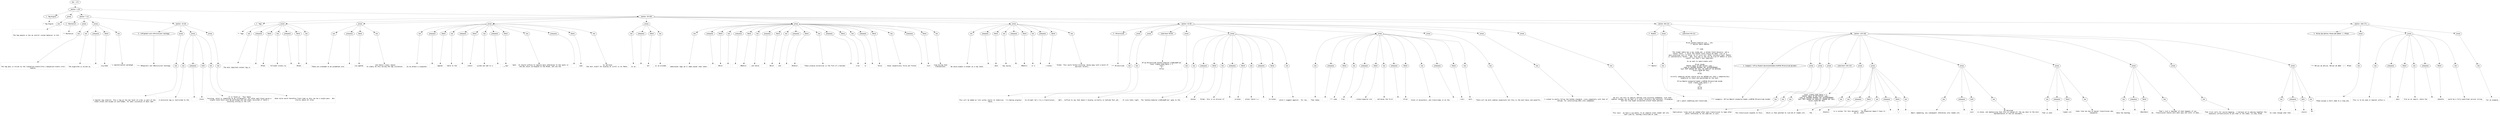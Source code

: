 digraph lpegNode {

node [fontname=Helvetica]
edge [style=dashed]

doc_0 [label="doc - 173"]


doc_0 -> { section_1}
{rank=same; section_1}

section_1 [label="section: 1-28"]


// END RANK doc_0

section_1 -> { header_2 prose_3 section_4 section_5}
{rank=same; header_2 prose_3 section_4 section_5}

header_2 [label="1 : Tag Engine"]

prose_3 [label="prose"]

section_4 [label="section: 7-14"]

section_5 [label="section: 29-165"]


// END RANK section_1

header_2 -> leaf_6
leaf_6  [color=Gray,shape=rectangle,fontname=Inconsolata,label="* Tag Engine"]
// END RANK header_2

prose_3 -> { raw_7}
{rank=same; raw_7}

raw_7 [label="raw"]


// END RANK prose_3

raw_7 -> leaf_8
leaf_8  [color=Gray,shape=rectangle,fontname=Inconsolata,label="


The tag engine is how we control custom behavior in Orb.

"]
// END RANK raw_7

section_4 -> { header_9 prose_10 prose_11 section_12}
{rank=same; header_9 prose_10 prose_11 section_12}

header_9 [label="2 : Mechanism"]

prose_10 [label="prose"]

prose_11 [label="prose"]

section_12 [label="section: 15-28"]


// END RANK section_4

header_9 -> leaf_13
leaf_13  [color=Gray,shape=rectangle,fontname=Inconsolata,label="** Mechanism"]
// END RANK header_9

prose_10 -> { raw_14}
{rank=same; raw_14}

raw_14 [label="raw"]


// END RANK prose_10

raw_14 -> leaf_15
leaf_15  [color=Gray,shape=rectangle,fontname=Inconsolata,label="

The tag pass is driven by the [[espalier/stator][hts://@espalier/stator.orb]]
module.
"]
// END RANK raw_14

prose_11 -> { raw_16 prespace_17 literal_18 raw_19}
{rank=same; raw_16 prespace_17 literal_18 raw_19}

raw_16 [label="raw"]

prespace_17 [label="prespace"]

literal_18 [label="literal"]

raw_19 [label="raw"]


// END RANK prose_11

raw_16 -> leaf_20
leaf_20  [color=Gray,shape=rectangle,fontname=Inconsolata,label="
The algorithm is driven by"]
// END RANK raw_16

prespace_17 -> leaf_21
leaf_21  [color=Gray,shape=rectangle,fontname=Inconsolata,label=" "]
// END RANK prespace_17

literal_18 -> leaf_22
leaf_22  [color=Gray,shape=rectangle,fontname=Inconsolata,label="org-mode"]
// END RANK literal_18

raw_19 -> leaf_23
leaf_23  [color=Gray,shape=rectangle,fontname=Inconsolata,label="'s capitalization paradigm.

"]
// END RANK raw_19

section_12 -> { header_24 prose_25 prose_26 prose_27}
{rank=same; header_24 prose_25 prose_26 prose_27}

header_24 [label="3 : =#Capital= and =#miniscule= hashtags"]

prose_25 [label="prose"]

prose_26 [label="prose"]

prose_27 [label="prose"]


// END RANK section_12

header_24 -> leaf_28
leaf_28  [color=Gray,shape=rectangle,fontname=Inconsolata,label="*** =#Capital= and =#miniscule= hashtags"]
// END RANK header_24

prose_25 -> { raw_29}
{rank=same; raw_29}

raw_29 [label="raw"]


// END RANK prose_25

raw_29 -> leaf_30
leaf_30  [color=Gray,shape=rectangle,fontname=Inconsolata,label="

A Capital tag inherits. Thus a tag at the top level of a Doc is part of the
state unless and except as overridden, for each visitation of each leaf.
"]
// END RANK raw_29

prose_26 -> { raw_31 prespace_32 bold_33 raw_34}
{rank=same; raw_31 prespace_32 bold_33 raw_34}

raw_31 [label="raw"]

prespace_32 [label="prespace"]

bold_33 [label="bold"]

raw_34 [label="raw"]


// END RANK prose_26

raw_31 -> leaf_35
leaf_35  [color=Gray,shape=rectangle,fontname=Inconsolata,label="
A miniscule tag is restricted to the"]
// END RANK raw_31

prespace_32 -> leaf_36
leaf_36  [color=Gray,shape=rectangle,fontname=Inconsolata,label=" "]
// END RANK prespace_32

bold_33 -> leaf_37
leaf_37  [color=Gray,shape=rectangle,fontname=Inconsolata,label="block"]
// END RANK bold_33

raw_34 -> leaf_38
leaf_38  [color=Gray,shape=rectangle,fontname=Inconsolata,label=" it is found in.  This means
hoisting, which is something we do infrequently, but after each block parse a
single-round hoist must be performed and the state revisited if there's
anything sitting in the lift.
"]
// END RANK raw_34

prose_27 -> { raw_39}
{rank=same; raw_39}

raw_39 [label="raw"]


// END RANK prose_27

raw_39 -> leaf_40
leaf_40  [color=Gray,shape=rectangle,fontname=Inconsolata,label="
Good style would therefore front-load so this can be a single pass.  But
clarity above all else.

"]
// END RANK raw_39

section_5 -> { header_41 prose_42 prose_43 prose_44 prose_45 prose_46 prose_47 section_48 section_49 section_50}
{rank=same; header_41 prose_42 prose_43 prose_44 prose_45 prose_46 prose_47 section_48 section_49 section_50}

header_41 [label="2 : Tags"]

prose_42 [label="prose"]

prose_43 [label="prose"]

prose_44 [label="prose"]

prose_45 [label="prose"]

prose_46 [label="prose"]

prose_47 [label="prose"]

section_48 [label="section: 52-85"]

section_49 [label="section: 86-124"]

section_50 [label="section: 166-173"]


// END RANK section_5

header_41 -> leaf_51
leaf_51  [color=Gray,shape=rectangle,fontname=Inconsolata,label="** Tags"]
// END RANK header_41

prose_42 -> { raw_52 prespace_53 literal_54 raw_55 prespace_56 literal_57 raw_58}
{rank=same; raw_52 prespace_53 literal_54 raw_55 prespace_56 literal_57 raw_58}

raw_52 [label="raw"]

prespace_53 [label="prespace"]

literal_54 [label="literal"]

raw_55 [label="raw"]

prespace_56 [label="prespace"]

literal_57 [label="literal"]

raw_58 [label="raw"]


// END RANK prose_42

raw_52 -> leaf_59
leaf_59  [color=Gray,shape=rectangle,fontname=Inconsolata,label="

The most important extant tag is"]
// END RANK raw_52

prespace_53 -> leaf_60
leaf_60  [color=Gray,shape=rectangle,fontname=Inconsolata,label=" "]
// END RANK prespace_53

literal_54 -> leaf_61
leaf_61  [color=Gray,shape=rectangle,fontname=Inconsolata,label="#Todo"]
// END RANK literal_54

raw_55 -> leaf_62
leaf_62  [color=Gray,shape=rectangle,fontname=Inconsolata,label=", followed closely by"]
// END RANK raw_55

prespace_56 -> leaf_63
leaf_63  [color=Gray,shape=rectangle,fontname=Inconsolata,label=" "]
// END RANK prespace_56

literal_57 -> leaf_64
leaf_64  [color=Gray,shape=rectangle,fontname=Inconsolata,label="#todo"]
// END RANK literal_57

raw_58 -> leaf_65
leaf_65  [color=Gray,shape=rectangle,fontname=Inconsolata,label=".
"]
// END RANK raw_58

prose_43 -> { raw_66 prespace_67 literal_68 raw_69}
{rank=same; raw_66 prespace_67 literal_68 raw_69}

raw_66 [label="raw"]

prespace_67 [label="prespace"]

literal_68 [label="literal"]

raw_69 [label="raw"]


// END RANK prose_43

raw_66 -> leaf_70
leaf_70  [color=Gray,shape=rectangle,fontname=Inconsolata,label="
These are intended to be assembled into"]
// END RANK raw_66

prespace_67 -> leaf_71
leaf_71  [color=Gray,shape=rectangle,fontname=Inconsolata,label=" "]
// END RANK prespace_67

literal_68 -> leaf_72
leaf_72  [color=Gray,shape=rectangle,fontname=Inconsolata,label="org agenda"]
// END RANK literal_68

raw_69 -> leaf_73
leaf_73  [color=Gray,shape=rectangle,fontname=Inconsolata,label=" and there's every reason
to simply do this during the tag visitation.
"]
// END RANK raw_69

prose_44 -> { raw_74 prespace_75 literal_76 raw_77 prespace_78 literal_79 raw_80 prespace_81 literal_82 raw_83 prespace_84 literal_85 raw_86}
{rank=same; raw_74 prespace_75 literal_76 raw_77 prespace_78 literal_79 raw_80 prespace_81 literal_82 raw_83 prespace_84 literal_85 raw_86}

raw_74 [label="raw"]

prespace_75 [label="prespace"]

literal_76 [label="literal"]

raw_77 [label="raw"]

prespace_78 [label="prespace"]

literal_79 [label="literal"]

raw_80 [label="raw"]

prespace_81 [label="prespace"]

literal_82 [label="literal"]

raw_83 [label="raw"]

prespace_84 [label="prespace"]

literal_85 [label="literal"]

raw_86 [label="raw"]


// END RANK prose_44

raw_74 -> leaf_87
leaf_87  [color=Gray,shape=rectangle,fontname=Inconsolata,label="
So we attach a singleton"]
// END RANK raw_74

prespace_75 -> leaf_88
leaf_88  [color=Gray,shape=rectangle,fontname=Inconsolata,label=" "]
// END RANK prespace_75

literal_76 -> leaf_89
leaf_89  [color=Gray,shape=rectangle,fontname=Inconsolata,label="Agenda"]
// END RANK literal_76

raw_77 -> leaf_90
leaf_90  [color=Gray,shape=rectangle,fontname=Inconsolata,label=" table to the"]
// END RANK raw_77

prespace_78 -> leaf_91
leaf_91  [color=Gray,shape=rectangle,fontname=Inconsolata,label=" "]
// END RANK prespace_78

literal_79 -> leaf_92
leaf_92  [color=Gray,shape=rectangle,fontname=Inconsolata,label="stator"]
// END RANK literal_79

raw_80 -> leaf_93
leaf_93  [color=Gray,shape=rectangle,fontname=Inconsolata,label=" system and add to a"]
// END RANK raw_80

prespace_81 -> leaf_94
leaf_94  [color=Gray,shape=rectangle,fontname=Inconsolata,label=""]
// END RANK prespace_81

literal_82 -> leaf_95
leaf_95  [color=Gray,shape=rectangle,fontname=Inconsolata,label="__repr"]
// END RANK literal_82

raw_83 -> leaf_96
leaf_96  [color=Gray,shape=rectangle,fontname=Inconsolata,label=" bank.  It should suffice to capture back references to the spots in
the Doc which correspond to the #Todo, and use the"]
// END RANK raw_83

prespace_84 -> leaf_97
leaf_97  [color=Gray,shape=rectangle,fontname=Inconsolata,label=" "]
// END RANK prespace_84

literal_85 -> leaf_98
leaf_98  [color=Gray,shape=rectangle,fontname=Inconsolata,label="span"]
// END RANK literal_85

raw_86 -> leaf_99
leaf_99  [color=Gray,shape=rectangle,fontname=Inconsolata,label=" to retrieve
the text itself for display en scroll or en femto.
"]
// END RANK raw_86

prose_45 -> { raw_100 prespace_101 literal_102 raw_103}
{rank=same; raw_100 prespace_101 literal_102 raw_103}

raw_100 [label="raw"]

prespace_101 [label="prespace"]

literal_102 [label="literal"]

raw_103 [label="raw"]


// END RANK prose_45

raw_100 -> leaf_104
leaf_104  [color=Gray,shape=rectangle,fontname=Inconsolata,label="
Or en"]
// END RANK raw_100

prespace_101 -> leaf_105
leaf_105  [color=Gray,shape=rectangle,fontname=Inconsolata,label=" "]
// END RANK prespace_101

literal_102 -> leaf_106
leaf_106  [color=Gray,shape=rectangle,fontname=Inconsolata,label="ent"]
// END RANK literal_102

raw_103 -> leaf_107
leaf_107  [color=Gray,shape=rectangle,fontname=Inconsolata,label=", as we proceed.
"]
// END RANK raw_103

prose_46 -> { raw_108 prespace_109 literal_110 raw_111 prespace_112 literal_113 raw_114 prespace_115 literal_116 raw_117 prespace_118 literal_119 raw_120 prespace_121 literal_122 raw_123 prespace_124 literal_125 raw_126 prespace_127 literal_128 raw_129}
{rank=same; raw_108 prespace_109 literal_110 raw_111 prespace_112 literal_113 raw_114 prespace_115 literal_116 raw_117 prespace_118 literal_119 raw_120 prespace_121 literal_122 raw_123 prespace_124 literal_125 raw_126 prespace_127 literal_128 raw_129}

raw_108 [label="raw"]

prespace_109 [label="prespace"]

literal_110 [label="literal"]

raw_111 [label="raw"]

prespace_112 [label="prespace"]

literal_113 [label="literal"]

raw_114 [label="raw"]

prespace_115 [label="prespace"]

literal_116 [label="literal"]

raw_117 [label="raw"]

prespace_118 [label="prespace"]

literal_119 [label="literal"]

raw_120 [label="raw"]

prespace_121 [label="prespace"]

literal_122 [label="literal"]

raw_123 [label="raw"]

prespace_124 [label="prespace"]

literal_125 [label="literal"]

raw_126 [label="raw"]

prespace_127 [label="prespace"]

literal_128 [label="literal"]

raw_129 [label="raw"]


// END RANK prose_46

raw_108 -> leaf_130
leaf_130  [color=Gray,shape=rectangle,fontname=Inconsolata,label="
Additional tags we'll need sooner than later:"]
// END RANK raw_108

prespace_109 -> leaf_131
leaf_131  [color=Gray,shape=rectangle,fontname=Inconsolata,label=" "]
// END RANK prespace_109

literal_110 -> leaf_132
leaf_132  [color=Gray,shape=rectangle,fontname=Inconsolata,label="#Knit"]
// END RANK literal_110

raw_111 -> leaf_133
leaf_133  [color=Gray,shape=rectangle,fontname=Inconsolata,label=","]
// END RANK raw_111

prespace_112 -> leaf_134
leaf_134  [color=Gray,shape=rectangle,fontname=Inconsolata,label=" "]
// END RANK prespace_112

literal_113 -> leaf_135
leaf_135  [color=Gray,shape=rectangle,fontname=Inconsolata,label="#NoKnit"]
// END RANK literal_113

raw_114 -> leaf_136
leaf_136  [color=Gray,shape=rectangle,fontname=Inconsolata,label=", and hence"]
// END RANK raw_114

prespace_115 -> leaf_137
leaf_137  [color=Gray,shape=rectangle,fontname=Inconsolata,label=""]
// END RANK prespace_115

literal_116 -> leaf_138
leaf_138  [color=Gray,shape=rectangle,fontname=Inconsolata,label="#knit"]
// END RANK literal_116

raw_117 -> leaf_139
leaf_139  [color=Gray,shape=rectangle,fontname=Inconsolata,label=" and"]
// END RANK raw_117

prespace_118 -> leaf_140
leaf_140  [color=Gray,shape=rectangle,fontname=Inconsolata,label=" "]
// END RANK prespace_118

literal_119 -> leaf_141
leaf_141  [color=Gray,shape=rectangle,fontname=Inconsolata,label="#noKnit"]
// END RANK literal_119

raw_120 -> leaf_142
leaf_142  [color=Gray,shape=rectangle,fontname=Inconsolata,label=".   These produce directives in the form of a boolean"]
// END RANK raw_120

prespace_121 -> leaf_143
leaf_143  [color=Gray,shape=rectangle,fontname=Inconsolata,label=""]
// END RANK prespace_121

literal_122 -> leaf_144
leaf_144  [color=Gray,shape=rectangle,fontname=Inconsolata,label="true"]
// END RANK literal_122

raw_123 -> leaf_145
leaf_145  [color=Gray,shape=rectangle,fontname=Inconsolata,label=" or"]
// END RANK raw_123

prespace_124 -> leaf_146
leaf_146  [color=Gray,shape=rectangle,fontname=Inconsolata,label=" "]
// END RANK prespace_124

literal_125 -> leaf_147
leaf_147  [color=Gray,shape=rectangle,fontname=Inconsolata,label="false"]
// END RANK literal_125

raw_126 -> leaf_148
leaf_148  [color=Gray,shape=rectangle,fontname=Inconsolata,label=", these respectively force and forbid"]
// END RANK raw_126

prespace_127 -> leaf_149
leaf_149  [color=Gray,shape=rectangle,fontname=Inconsolata,label=" "]
// END RANK prespace_127

literal_128 -> leaf_150
leaf_150  [color=Gray,shape=rectangle,fontname=Inconsolata,label="knit"]
// END RANK literal_128

raw_129 -> leaf_151
leaf_151  [color=Gray,shape=rectangle,fontname=Inconsolata,label="ting during that
transduction.
"]
// END RANK raw_129

prose_47 -> { raw_152 prespace_153 literal_154 raw_155 prespace_156 literal_157 raw_158 prespace_159 literal_160 raw_161}
{rank=same; raw_152 prespace_153 literal_154 raw_155 prespace_156 literal_157 raw_158 prespace_159 literal_160 raw_161}

raw_152 [label="raw"]

prespace_153 [label="prespace"]

literal_154 [label="literal"]

raw_155 [label="raw"]

prespace_156 [label="prespace"]

literal_157 [label="literal"]

raw_158 [label="raw"]

prespace_159 [label="prespace"]

literal_160 [label="literal"]

raw_161 [label="raw"]


// END RANK prose_47

raw_152 -> leaf_162
leaf_162  [color=Gray,shape=rectangle,fontname=Inconsolata,label="
We would expect a drawer as a top level"]
// END RANK raw_152

prespace_153 -> leaf_163
leaf_163  [color=Gray,shape=rectangle,fontname=Inconsolata,label=" "]
// END RANK prespace_153

literal_154 -> leaf_164
leaf_164  [color=Gray,shape=rectangle,fontname=Inconsolata,label=".deck"]
// END RANK literal_154

raw_155 -> leaf_165
leaf_165  [color=Gray,shape=rectangle,fontname=Inconsolata,label=" tag saying"]
// END RANK raw_155

prespace_156 -> leaf_166
leaf_166  [color=Gray,shape=rectangle,fontname=Inconsolata,label=" "]
// END RANK prespace_156

literal_157 -> leaf_167
leaf_167  [color=Gray,shape=rectangle,fontname=Inconsolata,label="#NoKnit"]
// END RANK literal_157

raw_158 -> leaf_168
leaf_168  [color=Gray,shape=rectangle,fontname=Inconsolata,label=" in a"]
// END RANK raw_158

prespace_159 -> leaf_169
leaf_169  [color=Gray,shape=rectangle,fontname=Inconsolata,label=""]
// END RANK prespace_159

literal_160 -> leaf_170
leaf_170  [color=Gray,shape=rectangle,fontname=Inconsolata,label="~/notes/"]
// END RANK literal_160

raw_161 -> leaf_171
leaf_171  [color=Gray,shape=rectangle,fontname=Inconsolata,label=" folder. This would forbid knitting, doing away with a bunch of
spurious sorcery.
"]
// END RANK raw_161

section_48 -> { header_172 prose_173 prose_174 codeblock_175 prose_176 prose_177 prose_178 prose_179 prose_180 prose_181}
{rank=same; header_172 prose_173 prose_174 codeblock_175 prose_176 prose_177 prose_178 prose_179 prose_180 prose_181}

header_172 [label="3 : #transclude"]

prose_173 [label="prose"]

prose_174 [label="prose"]

codeblock_175 [label="code block 59-65"]

prose_176 [label="prose"]

prose_177 [label="prose"]

prose_178 [label="prose"]

prose_179 [label="prose"]

prose_180 [label="prose"]

prose_181 [label="prose"]


// END RANK section_48

header_172 -> leaf_182
leaf_182  [color=Gray,shape=rectangle,fontname=Inconsolata,label="*** #transclude"]
// END RANK header_172

prose_173 -> { raw_183}
{rank=same; raw_183}

raw_183 [label="raw"]


// END RANK prose_173

raw_183 -> leaf_184
leaf_184  [color=Gray,shape=rectangle,fontname=Inconsolata,label="

This will be added as link syntax starts to stabilize.  I'm making progress
there.
"]
// END RANK raw_183

prose_174 -> { raw_185}
{rank=same; raw_185}

raw_185 [label="raw"]


// END RANK prose_174

raw_185 -> leaf_186
leaf_186  [color=Gray,shape=rectangle,fontname=Inconsolata,label="
So alright let's try a transclusion:
"]
// END RANK raw_185

codeblock_175 -> leaf_187
leaf_187  [color=Gray,shape=rectangle,fontname=Inconsolata,label="#!lua #transclude @notes/compiler.orb#code#!sql
local create_code_table = [[
<<@>>
]]
#/lua"]
// END RANK codeblock_175

prose_176 -> { raw_188}
{rank=same; raw_188}

raw_188 [label="raw"]


// END RANK prose_176

raw_188 -> leaf_189
leaf_189  [color=Gray,shape=rectangle,fontname=Inconsolata,label="
Well.  Suffice to say that doesn't display correctly in Sublime Text yet.
"]
// END RANK raw_188

prose_177 -> { raw_190 prespace_191 literal_192 raw_193 prespace_194 literal_195 raw_196 prespace_197 literal_198 raw_199}
{rank=same; raw_190 prespace_191 literal_192 raw_193 prespace_194 literal_195 raw_196 prespace_197 literal_198 raw_199}

raw_190 [label="raw"]

prespace_191 [label="prespace"]

literal_192 [label="literal"]

raw_193 [label="raw"]

prespace_194 [label="prespace"]

literal_195 [label="literal"]

raw_196 [label="raw"]

prespace_197 [label="prespace"]

literal_198 [label="literal"]

raw_199 [label="raw"]


// END RANK prose_177

raw_190 -> leaf_200
leaf_200  [color=Gray,shape=rectangle,fontname=Inconsolata,label="
It sure looks right.  The \"@notes/compiler.orb#code#!sql\" goes to the"]
// END RANK raw_190

prespace_191 -> leaf_201
leaf_201  [color=Gray,shape=rectangle,fontname=Inconsolata,label=""]
// END RANK prespace_191

literal_192 -> leaf_202
leaf_202  [color=Gray,shape=rectangle,fontname=Inconsolata,label="@notes"]
// END RANK literal_192

raw_193 -> leaf_203
leaf_203  [color=Gray,shape=rectangle,fontname=Inconsolata,label=" folder, this is an elision of"]
// END RANK raw_193

prespace_194 -> leaf_204
leaf_204  [color=Gray,shape=rectangle,fontname=Inconsolata,label=" "]
// END RANK prespace_194

literal_195 -> leaf_205
leaf_205  [color=Gray,shape=rectangle,fontname=Inconsolata,label="@~notes"]
// END RANK literal_195

raw_196 -> leaf_206
leaf_206  [color=Gray,shape=rectangle,fontname=Inconsolata,label=" unless there's a"]
// END RANK raw_196

prespace_197 -> leaf_207
leaf_207  [color=Gray,shape=rectangle,fontname=Inconsolata,label=" "]
// END RANK prespace_197

literal_198 -> leaf_208
leaf_208  [color=Gray,shape=rectangle,fontname=Inconsolata,label="br/notes"]
// END RANK literal_198

raw_199 -> leaf_209
leaf_209  [color=Gray,shape=rectangle,fontname=Inconsolata,label="
which I suggest against.  For now.
"]
// END RANK raw_199

prose_178 -> { raw_210 prespace_211 literal_212 raw_213 prespace_214 literal_215 raw_216 prespace_217 literal_218 raw_219 prespace_220 literal_221 raw_222}
{rank=same; raw_210 prespace_211 literal_212 raw_213 prespace_214 literal_215 raw_216 prespace_217 literal_218 raw_219 prespace_220 literal_221 raw_222}

raw_210 [label="raw"]

prespace_211 [label="prespace"]

literal_212 [label="literal"]

raw_213 [label="raw"]

prespace_214 [label="prespace"]

literal_215 [label="literal"]

raw_216 [label="raw"]

prespace_217 [label="prespace"]

literal_218 [label="literal"]

raw_219 [label="raw"]

prespace_220 [label="prespace"]

literal_221 [label="literal"]

raw_222 [label="raw"]


// END RANK prose_178

raw_210 -> leaf_223
leaf_223  [color=Gray,shape=rectangle,fontname=Inconsolata,label="
Then takes"]
// END RANK raw_210

prespace_211 -> leaf_224
leaf_224  [color=Gray,shape=rectangle,fontname=Inconsolata,label=" "]
// END RANK prespace_211

literal_212 -> leaf_225
leaf_225  [color=Gray,shape=rectangle,fontname=Inconsolata,label="*** code"]
// END RANK literal_212

raw_213 -> leaf_226
leaf_226  [color=Gray,shape=rectangle,fontname=Inconsolata,label=" from"]
// END RANK raw_213

prespace_214 -> leaf_227
leaf_227  [color=Gray,shape=rectangle,fontname=Inconsolata,label=" "]
// END RANK prespace_214

literal_215 -> leaf_228
leaf_228  [color=Gray,shape=rectangle,fontname=Inconsolata,label="./notes/compiler.orb"]
// END RANK literal_215

raw_216 -> leaf_229
leaf_229  [color=Gray,shape=rectangle,fontname=Inconsolata,label=", retrieves the first"]
// END RANK raw_216

prespace_217 -> leaf_230
leaf_230  [color=Gray,shape=rectangle,fontname=Inconsolata,label=" "]
// END RANK prespace_217

literal_218 -> leaf_231
leaf_231  [color=Gray,shape=rectangle,fontname=Inconsolata,label="#!sql"]
// END RANK literal_218

raw_219 -> leaf_232
leaf_232  [color=Gray,shape=rectangle,fontname=Inconsolata,label="
block it encounters, and transcludes it at the"]
// END RANK raw_219

prespace_220 -> leaf_233
leaf_233  [color=Gray,shape=rectangle,fontname=Inconsolata,label=" "]
// END RANK prespace_220

literal_221 -> leaf_234
leaf_234  [color=Gray,shape=rectangle,fontname=Inconsolata,label="<<@>>"]
// END RANK literal_221

raw_222 -> leaf_235
leaf_235  [color=Gray,shape=rectangle,fontname=Inconsolata,label=" mark.
"]
// END RANK raw_222

prose_179 -> { raw_236}
{rank=same; raw_236}

raw_236 [label="raw"]


// END RANK prose_179

raw_236 -> leaf_237
leaf_237  [color=Gray,shape=rectangle,fontname=Inconsolata,label="
There will be more complex expansions but this is the most basic and powerful.
"]
// END RANK raw_236

prose_180 -> { raw_238}
{rank=same; raw_238}

raw_238 [label="raw"]


// END RANK prose_180

raw_238 -> leaf_239
leaf_239  [color=Gray,shape=rectangle,fontname=Inconsolata,label="
I intend to mostly follow the GitHub standard, cross-compatibly with that of
GitLab, for constructing URIs into codebases.
"]
// END RANK raw_238

prose_181 -> { raw_240}
{rank=same; raw_240}

raw_240 [label="raw"]


// END RANK prose_181

raw_240 -> leaf_241
leaf_241  [color=Gray,shape=rectangle,fontname=Inconsolata,label="
We will use this to specify patches into existing codebases, such that
complex changes can be kept in a useful directory and opinions, strategies,
and the like might accumulate around these patches.

"]
// END RANK raw_240

section_49 -> { header_242 prose_243 codeblock_244 section_245}
{rank=same; header_242 prose_243 codeblock_244 section_245}

header_242 [label="3 : #patch"]

prose_243 [label="prose"]

codeblock_244 [label="code block 90-122"]

section_245 [label="section: 125-165"]


// END RANK section_49

header_242 -> leaf_246
leaf_246  [color=Gray,shape=rectangle,fontname=Inconsolata,label="*** #patch"]
// END RANK header_242

prose_243 -> { raw_247}
{rank=same; raw_247}

raw_247 [label="raw"]


// END RANK prose_243

raw_247 -> leaf_248
leaf_248  [color=Gray,shape=rectangle,fontname=Inconsolata,label="

Let's patch something and transclude.
"]
// END RANK raw_247

codeblock_244 -> leaf_249
leaf_249  [color=Gray,shape=rectangle,fontname=Inconsolata,label="#!orb @notes/compiler.orb -- etc.
** SQLite table CREATEs


*** code

  The =code= table has a key =code_id=, a =blob= field =binary=, and a
=hash= field.  I think the =hash= field should be SHA3, just as a
best-practices sort of thing. As it turns out, after running a test, SHA512
is substantially faster.  Now, this may or may not be true of SHA512 in pure
LuaJIT, but that's less important.

So we want to open/create with:

#!sql @code
CREATE TABLE IF NOT EXISTS code (
   code_id INTEGER PRIMARY KEY AUTOINCREMENT,
   hash TEXT UNIQUE NOT NULL ON CONFLICT DO NOTHING,
   binary BLOB NOT NULL
);
#/sql

strictly speaking =blob= should also be UNIQUE but that's comparatively
expensive to check and guaranteed by the hash.

#!lua #patch @compile/loader.orb#l66 #transclude @code
local create_code_table = [[
<<@>>
]]
#/lua
#/orb"]
// END RANK codeblock_244

section_245 -> { header_250 prose_251 prose_252 prose_253 codeblock_254 prose_255 prose_256 prose_257 prose_258 prose_259 prose_260 prose_261}
{rank=same; header_250 prose_251 prose_252 prose_253 codeblock_254 prose_255 prose_256 prose_257 prose_258 prose_259 prose_260 prose_261}

header_250 [label="4 : exegesis: =#!lua #patch @compile/loader.orb#l66 #transclude @code="]

prose_251 [label="prose"]

prose_252 [label="prose"]

prose_253 [label="prose"]

codeblock_254 [label="code block 135-143"]

prose_255 [label="prose"]

prose_256 [label="prose"]

prose_257 [label="prose"]

prose_258 [label="prose"]

prose_259 [label="prose"]

prose_260 [label="prose"]

prose_261 [label="prose"]


// END RANK section_245

header_250 -> leaf_262
leaf_262  [color=Gray,shape=rectangle,fontname=Inconsolata,label="**** exegesis: =#!lua #patch @compile/loader.orb#l66 #transclude @code="]
// END RANK header_250

prose_251 -> { raw_263}
{rank=same; raw_263}

raw_263 [label="raw"]


// END RANK prose_251

raw_263 -> leaf_264
leaf_264  [color=Gray,shape=rectangle,fontname=Inconsolata,label="

This says:  we have a Lua patch, to at compile slash loader dot orb,
hash Lima 61, hashtag transclude at code.
"]
// END RANK raw_263

prose_252 -> { raw_265}
{rank=same; raw_265}

raw_265 [label="raw"]


// END RANK prose_252

raw_265 -> leaf_266
leaf_266  [color=Gray,shape=rectangle,fontname=Inconsolata,label="
Implication: lines must be combed after each transclusion to keep other
patch references to the same Doc in sync.
"]
// END RANK raw_265

prose_253 -> { raw_267}
{rank=same; raw_267}

raw_267 [label="raw"]


// END RANK prose_253

raw_267 -> leaf_268
leaf_268  [color=Gray,shape=rectangle,fontname=Inconsolata,label="
The transclusion expands to this:
"]
// END RANK raw_267

codeblock_254 -> leaf_269
leaf_269  [color=Gray,shape=rectangle,fontname=Inconsolata,label="local create_code_table = [[
CREATE TABLE IF NOT EXISTS code (
   code_id INTEGER PRIMARY KEY AUTOINCREMENT,
   hash TEXT UNIQUE ON CONFLICT IGNORE NOT NULL,
   binary BLOB NOT NULL
);
]]"]
// END RANK codeblock_254

prose_255 -> { raw_270}
{rank=same; raw_270}

raw_270 [label="raw"]


// END RANK prose_255

raw_270 -> leaf_271
leaf_271  [color=Gray,shape=rectangle,fontname=Inconsolata,label="
Which is then patched to line 66 of loader.orb.
"]
// END RANK raw_270

prose_256 -> { raw_272 prespace_273 literal_274 raw_275 prespace_276 literal_277 raw_278}
{rank=same; raw_272 prespace_273 literal_274 raw_275 prespace_276 literal_277 raw_278}

raw_272 [label="raw"]

prespace_273 [label="prespace"]

literal_274 [label="literal"]

raw_275 [label="raw"]

prespace_276 [label="prespace"]

literal_277 [label="literal"]

raw_278 [label="raw"]


// END RANK prose_256

raw_272 -> leaf_279
leaf_279  [color=Gray,shape=rectangle,fontname=Inconsolata,label="
The"]
// END RANK raw_272

prespace_273 -> leaf_280
leaf_280  [color=Gray,shape=rectangle,fontname=Inconsolata,label=" "]
// END RANK prespace_273

literal_274 -> leaf_281
leaf_281  [color=Gray,shape=rectangle,fontname=Inconsolata,label="#noKnit"]
// END RANK literal_274

raw_275 -> leaf_282
leaf_282  [color=Gray,shape=rectangle,fontname=Inconsolata,label=" is a custom, for this document.  The expansion doesn't have it,
go on, check"]
// END RANK raw_275

prespace_276 -> leaf_283
leaf_283  [color=Gray,shape=rectangle,fontname=Inconsolata,label=" "]
// END RANK prespace_276

literal_277 -> leaf_284
leaf_284  [color=Gray,shape=rectangle,fontname=Inconsolata,label="^_^"]
// END RANK literal_277

raw_278 -> leaf_285
leaf_285  [color=Gray,shape=rectangle,fontname=Inconsolata,label=".
"]
// END RANK raw_278

prose_257 -> { raw_286 prespace_287 bold_288 raw_289}
{rank=same; raw_286 prespace_287 bold_288 raw_289}

raw_286 [label="raw"]

prespace_287 [label="prespace"]

bold_288 [label="bold"]

raw_289 [label="raw"]


// END RANK prose_257

raw_286 -> leaf_290
leaf_290  [color=Gray,shape=rectangle,fontname=Inconsolata,label="
Bears repeating, any subsequent references into loader.orb"]
// END RANK raw_286

prespace_287 -> leaf_291
leaf_291  [color=Gray,shape=rectangle,fontname=Inconsolata,label=" "]
// END RANK prespace_287

bold_288 -> leaf_292
leaf_292  [color=Gray,shape=rectangle,fontname=Inconsolata,label="must"]
// END RANK bold_288

raw_289 -> leaf_293
leaf_293  [color=Gray,shape=rectangle,fontname=Inconsolata,label=" be adjusted
in place, and emphasizing that this is copied all the way down to the disk
representation of the orb document.
"]
// END RANK raw_289

prose_258 -> { raw_294 prespace_295 literal_296 raw_297}
{rank=same; raw_294 prespace_295 literal_296 raw_297}

raw_294 [label="raw"]

prespace_295 [label="prespace"]

literal_296 [label="literal"]

raw_297 [label="raw"]


// END RANK prose_258

raw_294 -> leaf_298
leaf_298  [color=Gray,shape=rectangle,fontname=Inconsolata,label="
That is what"]
// END RANK raw_294

prespace_295 -> leaf_299
leaf_299  [color=Gray,shape=rectangle,fontname=Inconsolata,label=" "]
// END RANK prespace_295

literal_296 -> leaf_300
leaf_300  [color=Gray,shape=rectangle,fontname=Inconsolata,label="loader.orb"]
// END RANK literal_296

raw_297 -> leaf_301
leaf_301  [color=Gray,shape=rectangle,fontname=Inconsolata,label=" looks like now due to manual transclusion aka
copypasta.
"]
// END RANK raw_297

prose_259 -> { raw_302 prespace_303 literal_304 raw_305}
{rank=same; raw_302 prespace_303 literal_304 raw_305}

raw_302 [label="raw"]

prespace_303 [label="prespace"]

literal_304 [label="literal"]

raw_305 [label="raw"]


// END RANK prose_259

raw_302 -> leaf_306
leaf_306  [color=Gray,shape=rectangle,fontname=Inconsolata,label="
Note the hashtag"]
// END RANK raw_302

prespace_303 -> leaf_307
leaf_307  [color=Gray,shape=rectangle,fontname=Inconsolata,label=" "]
// END RANK prespace_303

literal_304 -> leaf_308
leaf_308  [color=Gray,shape=rectangle,fontname=Inconsolata,label="#dontEdit"]
// END RANK literal_304

raw_305 -> leaf_309
leaf_309  [color=Gray,shape=rectangle,fontname=Inconsolata,label=".  That's just a reminder of what happens if you
do.  Transclusion should work both ways but until it does...
"]
// END RANK raw_305

prose_260 -> { raw_310}
{rank=same; raw_310}

raw_310 [label="raw"]


// END RANK prose_260

raw_310 -> leaf_311
leaf_311  [color=Gray,shape=rectangle,fontname=Inconsolata,label="
That trick calls for source mapping.  I believe we're weaving together the
necessary infrastructure to put that in the codex, so stay tuned.
"]
// END RANK raw_310

prose_261 -> { raw_312 prespace_313 italic_314 raw_315}
{rank=same; raw_312 prespace_313 italic_314 raw_315}

raw_312 [label="raw"]

prespace_313 [label="prespace"]

italic_314 [label="italic"]

raw_315 [label="raw"]


// END RANK prose_261

raw_312 -> leaf_316
leaf_316  [color=Gray,shape=rectangle,fontname=Inconsolata,label="
So clear enough what that"]
// END RANK raw_312

prespace_313 -> leaf_317
leaf_317  [color=Gray,shape=rectangle,fontname=Inconsolata,label=" "]
// END RANK prespace_313

italic_314 -> leaf_318
leaf_318  [color=Gray,shape=rectangle,fontname=Inconsolata,label="should"]
// END RANK italic_314

raw_315 -> leaf_319
leaf_319  [color=Gray,shape=rectangle,fontname=Inconsolata,label=" do.

"]
// END RANK raw_315

section_50 -> { header_320 prose_321 prose_322 prose_323}
{rank=same; header_320 prose_321 prose_322 prose_323}

header_320 [label="3 : #Alias @a @Alice, #alias @b @Bob  [ ]  #Todo"]

prose_321 [label="prose"]

prose_322 [label="prose"]

prose_323 [label="prose"]


// END RANK section_50

header_320 -> leaf_324
leaf_324  [color=Gray,shape=rectangle,fontname=Inconsolata,label="*** #Alias @a @Alice, #alias @b @Bob  [ ]  #Todo"]
// END RANK header_320

prose_321 -> { raw_325}
{rank=same; raw_325}

raw_325 [label="raw"]


// END RANK prose_321

raw_325 -> leaf_326
leaf_326  [color=Gray,shape=rectangle,fontname=Inconsolata,label="

These assign a short name to a long one.
"]
// END RANK raw_325

prose_322 -> { raw_327 prespace_328 literal_329 raw_330 prespace_331 literal_332 raw_333}
{rank=same; raw_327 prespace_328 literal_329 raw_330 prespace_331 literal_332 raw_333}

raw_327 [label="raw"]

prespace_328 [label="prespace"]

literal_329 [label="literal"]

raw_330 [label="raw"]

prespace_331 [label="prespace"]

literal_332 [label="literal"]

raw_333 [label="raw"]


// END RANK prose_322

raw_327 -> leaf_334
leaf_334  [color=Gray,shape=rectangle,fontname=Inconsolata,label="
This is to be used in Capital within a"]
// END RANK raw_327

prespace_328 -> leaf_335
leaf_335  [color=Gray,shape=rectangle,fontname=Inconsolata,label=" "]
// END RANK prespace_328

literal_329 -> leaf_336
leaf_336  [color=Gray,shape=rectangle,fontname=Inconsolata,label=".deck"]
// END RANK literal_329

raw_330 -> leaf_337
leaf_337  [color=Gray,shape=rectangle,fontname=Inconsolata,label=" file as an import, where the"]
// END RANK raw_330

prespace_331 -> leaf_338
leaf_338  [color=Gray,shape=rectangle,fontname=Inconsolata,label=""]
// END RANK prespace_331

literal_332 -> leaf_339
leaf_339  [color=Gray,shape=rectangle,fontname=Inconsolata,label="@handle"]
// END RANK literal_332

raw_333 -> leaf_340
leaf_340  [color=Gray,shape=rectangle,fontname=Inconsolata,label=" would be a fully-qualified version string.
"]
// END RANK raw_333

prose_323 -> { raw_341}
{rank=same; raw_341}

raw_341 [label="raw"]


// END RANK prose_323

raw_341 -> leaf_342
leaf_342  [color=Gray,shape=rectangle,fontname=Inconsolata,label="
For an example."]
// END RANK raw_341


}

